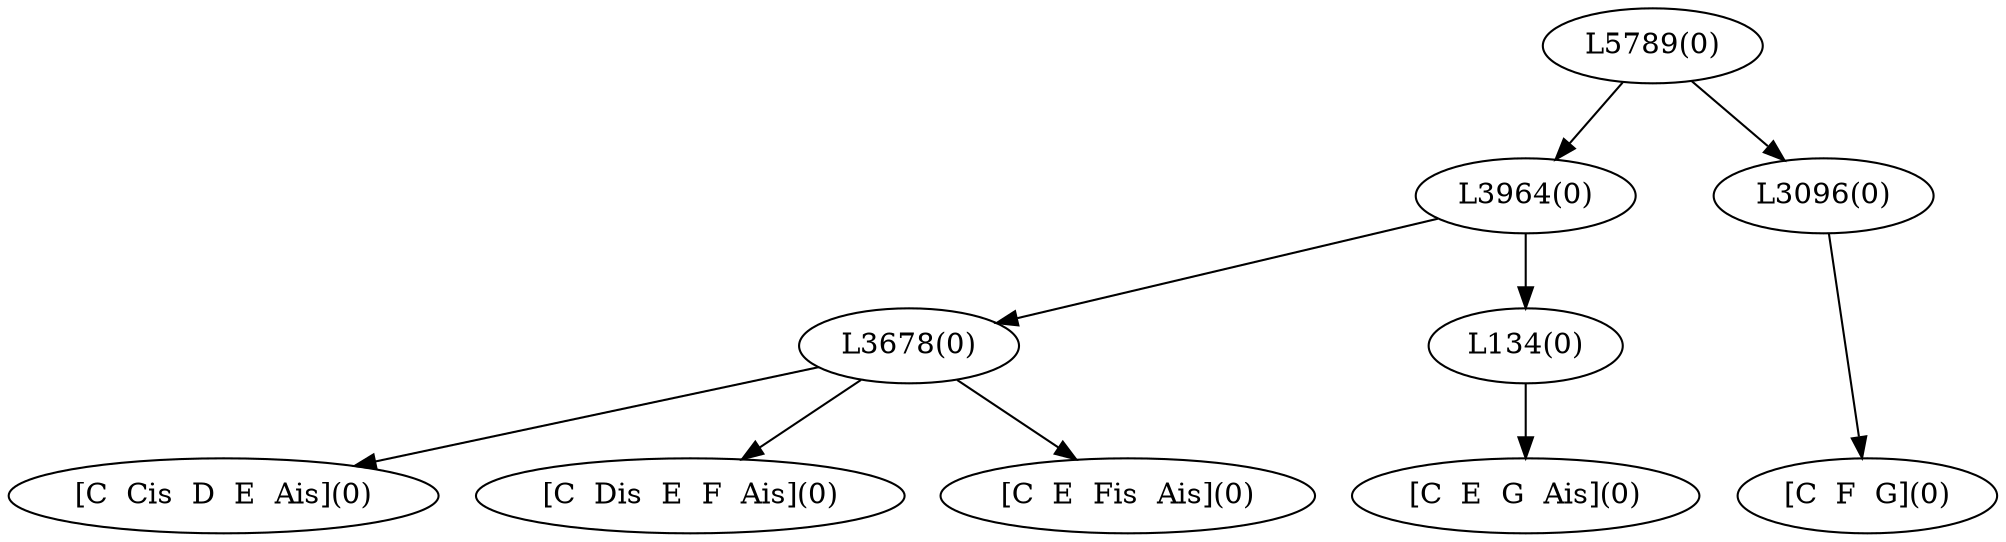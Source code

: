 digraph sample{
"L3678(0)"->"[C  Cis  D  E  Ais](0)"
"L3678(0)"->"[C  Dis  E  F  Ais](0)"
"L3678(0)"->"[C  E  Fis  Ais](0)"
"L134(0)"->"[C  E  G  Ais](0)"
"L3964(0)"->"L3678(0)"
"L3964(0)"->"L134(0)"
"L3096(0)"->"[C  F  G](0)"
"L5789(0)"->"L3964(0)"
"L5789(0)"->"L3096(0)"
{rank = min; "L5789(0)"}
{rank = same; "L3964(0)"; "L3096(0)";}
{rank = same; "L3678(0)"; "L134(0)";}
{rank = max; "[C  Cis  D  E  Ais](0)"; "[C  Dis  E  F  Ais](0)"; "[C  E  Fis  Ais](0)"; "[C  E  G  Ais](0)"; "[C  F  G](0)";}
}